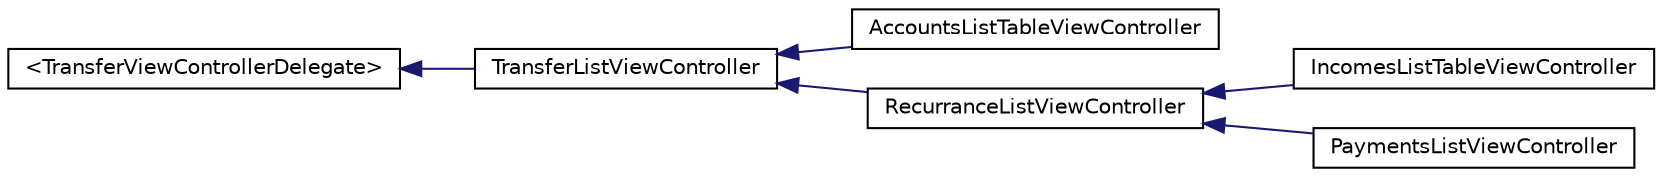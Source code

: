 digraph G
{
  edge [fontname="Helvetica",fontsize="10",labelfontname="Helvetica",labelfontsize="10"];
  node [fontname="Helvetica",fontsize="10",shape=record];
  rankdir=LR;
  Node1 [label="\<TransferViewControllerDelegate\>",height=0.2,width=0.4,color="black", fillcolor="white", style="filled",URL="$protocol_transfer_view_controller_delegate-p.html",tooltip="handles operations within transfer view controller"];
  Node1 -> Node2 [dir=back,color="midnightblue",fontsize="10",style="solid",fontname="Helvetica"];
  Node2 [label="TransferListViewController",height=0.2,width=0.4,color="black", fillcolor="white", style="filled",URL="$interface_transfer_list_view_controller.html",tooltip="This is parent class for payment/income lists."];
  Node2 -> Node3 [dir=back,color="midnightblue",fontsize="10",style="solid",fontname="Helvetica"];
  Node3 [label="AccountsListTableViewController",height=0.2,width=0.4,color="black", fillcolor="white", style="filled",URL="$interface_accounts_list_table_view_controller.html",tooltip="AccountListTableViewController class is responsible for displaying and removing accounts list..."];
  Node2 -> Node4 [dir=back,color="midnightblue",fontsize="10",style="solid",fontname="Helvetica"];
  Node4 [label="RecurranceListViewController",height=0.2,width=0.4,color="black", fillcolor="white", style="filled",URL="$interface_recurrance_list_view_controller.html",tooltip="Used for showing list view and calendar for recurring objects."];
  Node4 -> Node5 [dir=back,color="midnightblue",fontsize="10",style="solid",fontname="Helvetica"];
  Node5 [label="IncomesListTableViewController",height=0.2,width=0.4,color="black", fillcolor="white", style="filled",URL="$interface_incomes_list_table_view_controller.html",tooltip="IncomesListTableViewController class. This class is responsible for displaying all incomes..."];
  Node4 -> Node6 [dir=back,color="midnightblue",fontsize="10",style="solid",fontname="Helvetica"];
  Node6 [label="PaymentsListViewController",height=0.2,width=0.4,color="black", fillcolor="white", style="filled",URL="$interface_payments_list_view_controller.html",tooltip="The class is used to display the list of payments both in the list view and calendar view..."];
}
